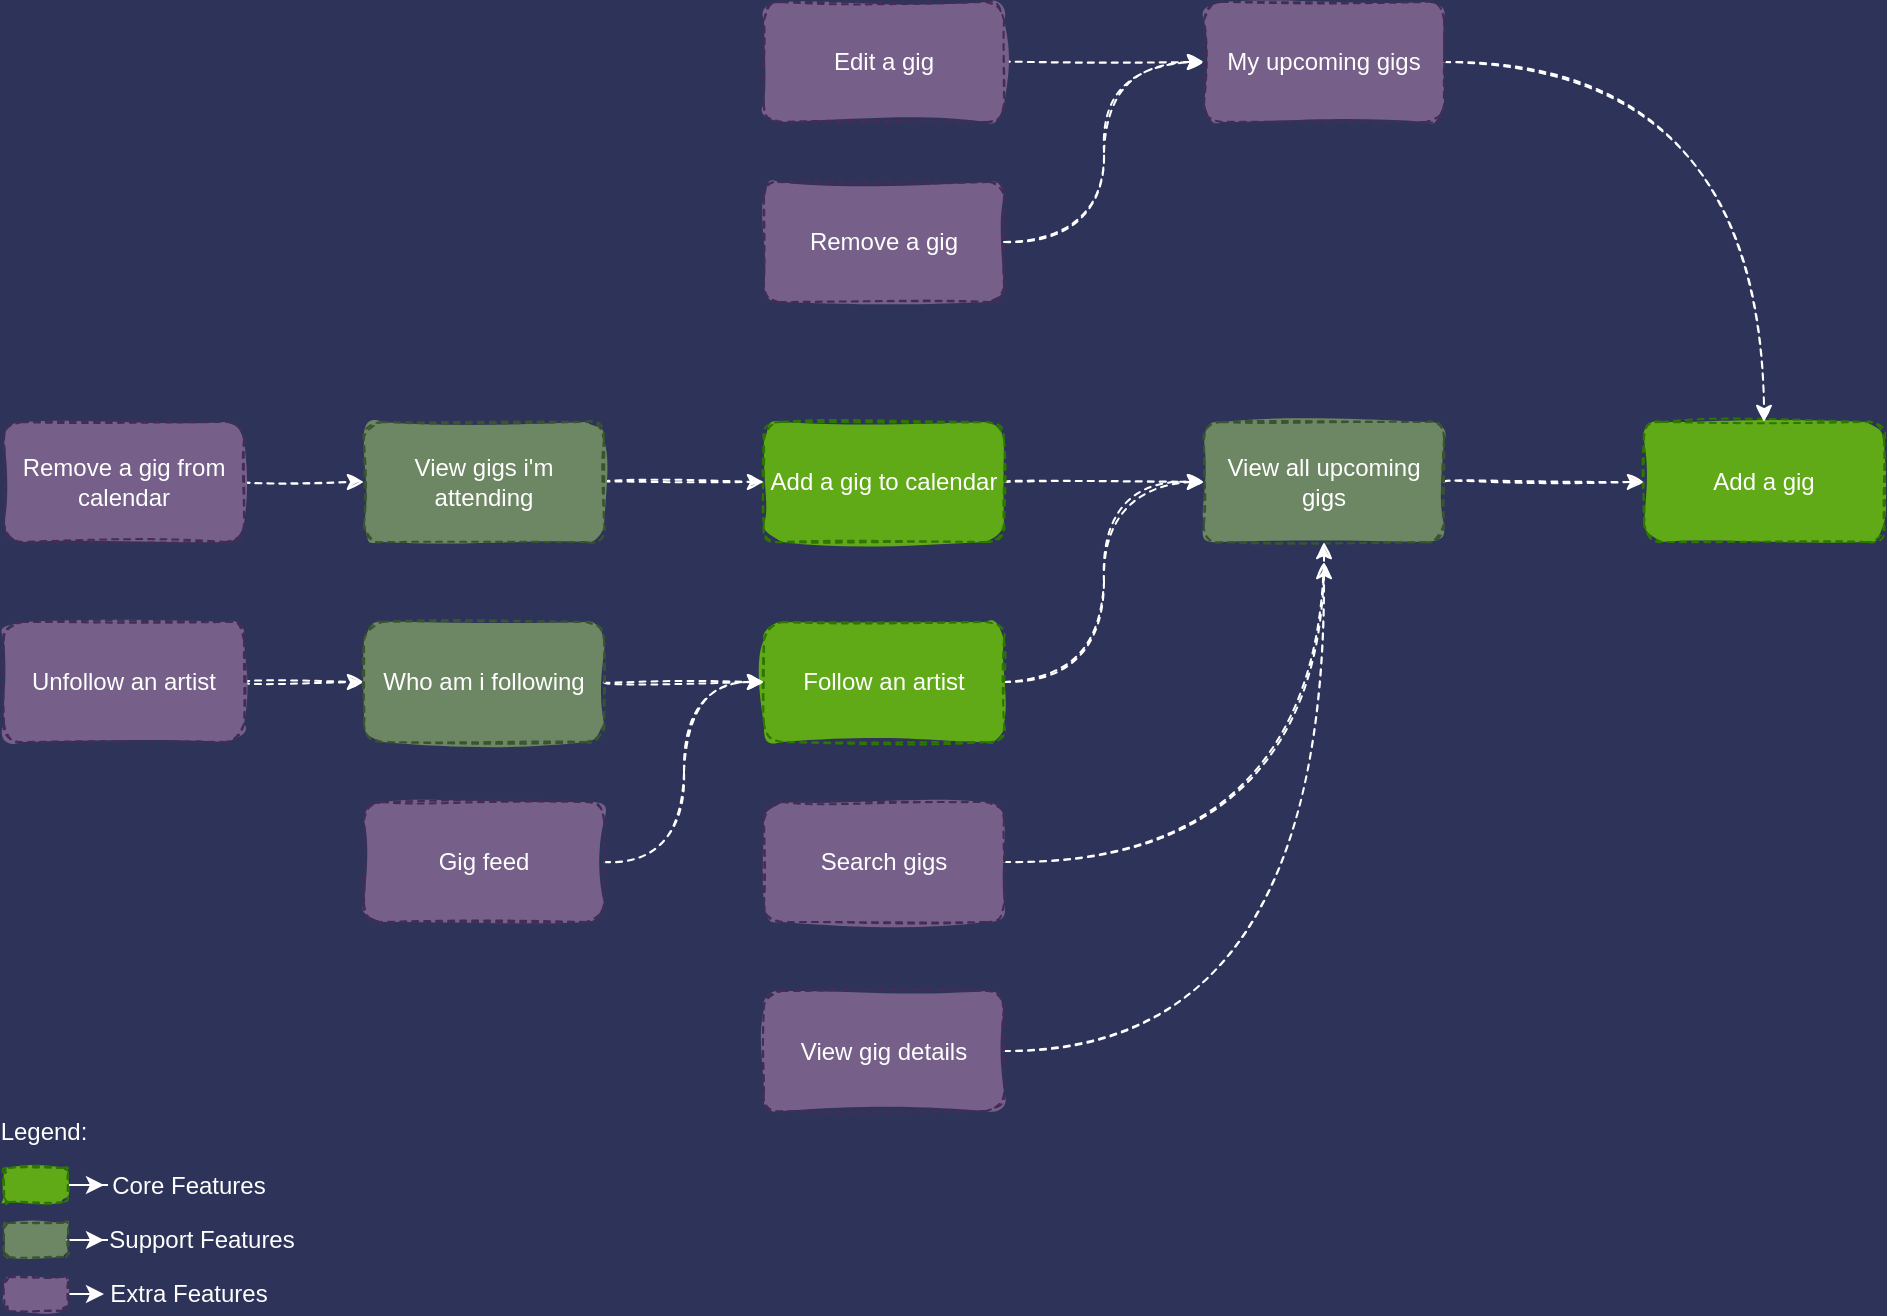 <mxfile version="13.10.0" type="embed">
    <diagram id="vK_wk12hMwim_Xy8CHRM" name="Page-1">
        <mxGraphModel dx="1568" dy="529" grid="0" gridSize="10" guides="1" tooltips="1" connect="1" arrows="1" fold="1" page="0" pageScale="1" pageWidth="827" pageHeight="1169" background="#2E3459" math="0" shadow="0">
            <root>
                <mxCell id="0"/>
                <mxCell id="1" parent="0"/>
                <mxCell id="2" value="Add a gig" style="whiteSpace=wrap;html=1;fillColor=#60a917;strokeColor=#2D7600;fontColor=#ffffff;sketch=1;rounded=1;fillStyle=solid;dashed=1;" parent="1" vertex="1">
                    <mxGeometry x="320" y="240" width="120" height="60" as="geometry"/>
                </mxCell>
                <mxCell id="31" style="edgeStyle=orthogonalEdgeStyle;orthogonalLoop=1;jettySize=auto;html=1;entryX=0;entryY=0.5;entryDx=0;entryDy=0;fontColor=#143642;labelBackgroundColor=#DAD2D8;sketch=1;curved=1;dashed=1;strokeColor=#FFFFFF;" parent="1" source="3" target="8" edge="1">
                    <mxGeometry relative="1" as="geometry"/>
                </mxCell>
                <mxCell id="3" value="Edit a gig" style="whiteSpace=wrap;html=1;fillColor=#76608a;strokeColor=#432D57;fontColor=#ffffff;sketch=1;rounded=1;fillStyle=solid;dashed=1;" parent="1" vertex="1">
                    <mxGeometry x="-120" y="30" width="120" height="60" as="geometry"/>
                </mxCell>
                <mxCell id="32" style="edgeStyle=orthogonalEdgeStyle;orthogonalLoop=1;jettySize=auto;html=1;entryX=0;entryY=0.5;entryDx=0;entryDy=0;fontColor=#143642;labelBackgroundColor=#DAD2D8;sketch=1;curved=1;dashed=1;strokeColor=#FFFFFF;" parent="1" source="4" target="8" edge="1">
                    <mxGeometry relative="1" as="geometry"/>
                </mxCell>
                <mxCell id="4" value="Remove a gig" style="whiteSpace=wrap;html=1;arcSize=12;fillColor=#76608a;strokeColor=#432D57;fontColor=#ffffff;sketch=1;rounded=1;fillStyle=solid;dashed=1;" parent="1" vertex="1">
                    <mxGeometry x="-120" y="120" width="120" height="60" as="geometry"/>
                </mxCell>
                <mxCell id="25" style="edgeStyle=orthogonalEdgeStyle;orthogonalLoop=1;jettySize=auto;html=1;entryX=0;entryY=0.5;entryDx=0;entryDy=0;fontColor=#143642;labelBackgroundColor=#DAD2D8;sketch=1;curved=1;dashed=1;strokeColor=#FFFFFF;" parent="1" source="5" target="2" edge="1">
                    <mxGeometry relative="1" as="geometry"/>
                </mxCell>
                <mxCell id="5" value="View all upcoming gigs" style="whiteSpace=wrap;html=1;fillColor=#6d8764;strokeColor=#3A5431;fontColor=#ffffff;sketch=1;rounded=1;fillStyle=solid;dashed=1;" parent="1" vertex="1">
                    <mxGeometry x="100" y="240" width="120" height="60" as="geometry"/>
                </mxCell>
                <mxCell id="40" style="edgeStyle=orthogonalEdgeStyle;orthogonalLoop=1;jettySize=auto;html=1;entryX=0.5;entryY=1;entryDx=0;entryDy=0;fontColor=#143642;labelBackgroundColor=#DAD2D8;sketch=1;curved=1;dashed=1;strokeColor=#FFFFFF;" parent="1" source="6" target="5" edge="1">
                    <mxGeometry relative="1" as="geometry"/>
                </mxCell>
                <mxCell id="6" value="Search gigs" style="whiteSpace=wrap;html=1;fillColor=#76608a;strokeColor=#432D57;fontColor=#ffffff;sketch=1;rounded=1;fillStyle=solid;dashed=1;" parent="1" vertex="1">
                    <mxGeometry x="-120" y="430" width="120" height="60" as="geometry"/>
                </mxCell>
                <mxCell id="41" style="edgeStyle=orthogonalEdgeStyle;orthogonalLoop=1;jettySize=auto;html=1;fontColor=#143642;labelBackgroundColor=#DAD2D8;sketch=1;curved=1;dashed=1;strokeColor=#FFFFFF;" parent="1" source="7" edge="1">
                    <mxGeometry relative="1" as="geometry">
                        <mxPoint x="160" y="310" as="targetPoint"/>
                    </mxGeometry>
                </mxCell>
                <mxCell id="7" value="View gig details" style="whiteSpace=wrap;html=1;fillColor=#76608a;strokeColor=#432D57;fontColor=#ffffff;sketch=1;rounded=1;fillStyle=solid;dashed=1;" parent="1" vertex="1">
                    <mxGeometry x="-120" y="524.5" width="120" height="60" as="geometry"/>
                </mxCell>
                <mxCell id="27" style="edgeStyle=orthogonalEdgeStyle;orthogonalLoop=1;jettySize=auto;html=1;fontColor=#143642;labelBackgroundColor=#DAD2D8;sketch=1;curved=1;dashed=1;strokeColor=#FFFFFF;" parent="1" source="8" edge="1">
                    <mxGeometry relative="1" as="geometry">
                        <mxPoint x="380" y="240" as="targetPoint"/>
                    </mxGeometry>
                </mxCell>
                <mxCell id="8" value="My upcoming gigs" style="whiteSpace=wrap;html=1;sketch=1;rounded=1;fillColor=#76608a;strokeColor=#432D57;fontColor=#ffffff;fillStyle=solid;dashed=1;" parent="1" vertex="1">
                    <mxGeometry x="100" y="30" width="120" height="60" as="geometry"/>
                </mxCell>
                <mxCell id="33" style="edgeStyle=orthogonalEdgeStyle;orthogonalLoop=1;jettySize=auto;html=1;fontColor=#143642;labelBackgroundColor=#DAD2D8;sketch=1;curved=1;dashed=1;strokeColor=#FFFFFF;" parent="1" source="9" target="5" edge="1">
                    <mxGeometry relative="1" as="geometry"/>
                </mxCell>
                <mxCell id="9" value="Add a gig to calendar" style="whiteSpace=wrap;html=1;fillColor=#60a917;strokeColor=#2D7600;fontColor=#ffffff;sketch=1;rounded=1;glass=0;shadow=0;fillStyle=solid;dashed=1;" parent="1" vertex="1">
                    <mxGeometry x="-120" y="240" width="120" height="60" as="geometry"/>
                </mxCell>
                <mxCell id="34" style="edgeStyle=orthogonalEdgeStyle;orthogonalLoop=1;jettySize=auto;html=1;entryX=0;entryY=0.5;entryDx=0;entryDy=0;fontColor=#143642;labelBackgroundColor=#DAD2D8;sketch=1;curved=1;dashed=1;strokeColor=#FFFFFF;" parent="1" source="10" target="11" edge="1">
                    <mxGeometry relative="1" as="geometry"/>
                </mxCell>
                <mxCell id="10" value="Remove a gig from calendar" style="whiteSpace=wrap;html=1;fillColor=#76608a;strokeColor=#432D57;fontColor=#ffffff;sketch=1;rounded=1;fillStyle=solid;dashed=1;" parent="1" vertex="1">
                    <mxGeometry x="-500" y="240" width="120" height="60" as="geometry"/>
                </mxCell>
                <mxCell id="28" style="edgeStyle=orthogonalEdgeStyle;orthogonalLoop=1;jettySize=auto;html=1;entryX=0;entryY=0.5;entryDx=0;entryDy=0;fontColor=#143642;labelBackgroundColor=#DAD2D8;sketch=1;curved=1;dashed=1;strokeColor=#FFFFFF;" parent="1" source="11" target="9" edge="1">
                    <mxGeometry relative="1" as="geometry"/>
                </mxCell>
                <mxCell id="11" value="View gigs i'm attending" style="whiteSpace=wrap;html=1;fillColor=#6d8764;strokeColor=#3A5431;fontColor=#ffffff;sketch=1;rounded=1;fillStyle=solid;dashed=1;" parent="1" vertex="1">
                    <mxGeometry x="-320" y="240" width="120" height="60" as="geometry"/>
                </mxCell>
                <mxCell id="35" style="edgeStyle=orthogonalEdgeStyle;orthogonalLoop=1;jettySize=auto;html=1;entryX=0;entryY=0.5;entryDx=0;entryDy=0;fontColor=#143642;labelBackgroundColor=#DAD2D8;sketch=1;curved=1;dashed=1;strokeColor=#FFFFFF;" parent="1" source="12" target="5" edge="1">
                    <mxGeometry relative="1" as="geometry"/>
                </mxCell>
                <mxCell id="12" value="Follow an artist" style="whiteSpace=wrap;html=1;fillColor=#60a917;strokeColor=#2D7600;fontColor=#ffffff;sketch=1;rounded=1;glass=0;shadow=0;fillStyle=solid;dashed=1;" parent="1" vertex="1">
                    <mxGeometry x="-120" y="340" width="120" height="60" as="geometry"/>
                </mxCell>
                <mxCell id="38" style="edgeStyle=orthogonalEdgeStyle;orthogonalLoop=1;jettySize=auto;html=1;entryX=0;entryY=0.5;entryDx=0;entryDy=0;fontColor=#143642;labelBackgroundColor=#DAD2D8;sketch=1;curved=1;dashed=1;strokeColor=#FFFFFF;" parent="1" source="13" target="14" edge="1">
                    <mxGeometry relative="1" as="geometry"/>
                </mxCell>
                <mxCell id="13" value="Unfollow an artist" style="whiteSpace=wrap;html=1;fillColor=#76608a;strokeColor=#432D57;fontColor=#ffffff;sketch=1;rounded=1;fillStyle=solid;dashed=1;" parent="1" vertex="1">
                    <mxGeometry x="-500" y="340" width="120" height="60" as="geometry"/>
                </mxCell>
                <mxCell id="37" style="edgeStyle=orthogonalEdgeStyle;orthogonalLoop=1;jettySize=auto;html=1;entryX=0;entryY=0.5;entryDx=0;entryDy=0;fontColor=#143642;labelBackgroundColor=#DAD2D8;sketch=1;curved=1;dashed=1;strokeColor=#FFFFFF;" parent="1" source="14" target="12" edge="1">
                    <mxGeometry relative="1" as="geometry"/>
                </mxCell>
                <mxCell id="14" value="Who am i following" style="whiteSpace=wrap;html=1;fillColor=#6d8764;strokeColor=#3A5431;fontColor=#ffffff;sketch=1;rounded=1;fillStyle=solid;dashed=1;" parent="1" vertex="1">
                    <mxGeometry x="-320" y="340" width="120" height="60" as="geometry"/>
                </mxCell>
                <mxCell id="39" style="edgeStyle=orthogonalEdgeStyle;orthogonalLoop=1;jettySize=auto;html=1;entryX=0;entryY=0.5;entryDx=0;entryDy=0;fontColor=#143642;labelBackgroundColor=#DAD2D8;sketch=1;curved=1;dashed=1;strokeColor=#FFFFFF;" parent="1" source="15" target="12" edge="1">
                    <mxGeometry relative="1" as="geometry"/>
                </mxCell>
                <mxCell id="15" value="Gig feed" style="whiteSpace=wrap;html=1;fillColor=#76608a;strokeColor=#432D57;fontColor=#ffffff;sketch=1;rounded=1;fillStyle=solid;dashed=1;" parent="1" vertex="1">
                    <mxGeometry x="-320" y="430" width="120" height="60" as="geometry"/>
                </mxCell>
                <mxCell id="45" style="edgeStyle=orthogonalEdgeStyle;rounded=0;orthogonalLoop=1;jettySize=auto;html=1;fontColor=#FFFFFF;labelBackgroundColor=#FFFFFF;strokeColor=#FFFFFF;" edge="1" parent="1" source="43" target="44">
                    <mxGeometry relative="1" as="geometry"/>
                </mxCell>
                <mxCell id="43" value="" style="whiteSpace=wrap;html=1;fillColor=#60a917;strokeColor=#2D7600;fontColor=#ffffff;sketch=1;rounded=1;glass=0;shadow=0;fillStyle=solid;dashed=1;" vertex="1" parent="1">
                    <mxGeometry x="-500" y="613" width="32" height="17" as="geometry"/>
                </mxCell>
                <mxCell id="44" value="Core Features" style="text;html=1;strokeColor=none;align=center;verticalAlign=middle;whiteSpace=wrap;rounded=0;fontColor=#FFFFFF;" vertex="1" parent="1">
                    <mxGeometry x="-450" y="611.5" width="85" height="20" as="geometry"/>
                </mxCell>
                <mxCell id="50" style="edgeStyle=orthogonalEdgeStyle;rounded=0;orthogonalLoop=1;jettySize=auto;html=1;exitX=1;exitY=0.5;exitDx=0;exitDy=0;fontColor=#FFFFFF;labelBackgroundColor=#FFFFFF;strokeColor=#FFFFFF;" edge="1" parent="1" source="46" target="47">
                    <mxGeometry relative="1" as="geometry"/>
                </mxCell>
                <mxCell id="46" value="" style="whiteSpace=wrap;html=1;fillColor=#6d8764;strokeColor=#3A5431;fontColor=#ffffff;sketch=1;rounded=1;glass=0;shadow=0;fillStyle=solid;dashed=1;" vertex="1" parent="1">
                    <mxGeometry x="-500" y="640.5" width="32" height="17" as="geometry"/>
                </mxCell>
                <mxCell id="47" value="Support Features" style="text;html=1;strokeColor=none;align=center;verticalAlign=middle;whiteSpace=wrap;rounded=0;fontColor=#FFFFFF;" vertex="1" parent="1">
                    <mxGeometry x="-450" y="639" width="98" height="20" as="geometry"/>
                </mxCell>
                <mxCell id="51" style="edgeStyle=orthogonalEdgeStyle;rounded=0;orthogonalLoop=1;jettySize=auto;html=1;exitX=1;exitY=0.5;exitDx=0;exitDy=0;entryX=0;entryY=0.5;entryDx=0;entryDy=0;fontColor=#FFFFFF;labelBackgroundColor=#FFFFFF;strokeColor=#FFFFFF;" edge="1" parent="1" source="48" target="49">
                    <mxGeometry relative="1" as="geometry"/>
                </mxCell>
                <mxCell id="48" value="" style="whiteSpace=wrap;html=1;fillColor=#76608a;strokeColor=#432D57;fontColor=#ffffff;sketch=1;rounded=1;glass=0;shadow=0;fillStyle=solid;dashed=1;" vertex="1" parent="1">
                    <mxGeometry x="-500" y="667.5" width="32" height="17" as="geometry"/>
                </mxCell>
                <mxCell id="49" value="Extra Features" style="text;html=1;strokeColor=none;align=center;verticalAlign=middle;whiteSpace=wrap;rounded=0;fontColor=#FFFFFF;" vertex="1" parent="1">
                    <mxGeometry x="-450" y="666" width="85" height="20" as="geometry"/>
                </mxCell>
                <mxCell id="52" value="Legend:" style="text;html=1;strokeColor=none;align=center;verticalAlign=middle;whiteSpace=wrap;rounded=0;fontColor=#FFFFFF;" vertex="1" parent="1">
                    <mxGeometry x="-500" y="585" width="40" height="20" as="geometry"/>
                </mxCell>
            </root>
        </mxGraphModel>
    </diagram>
</mxfile>